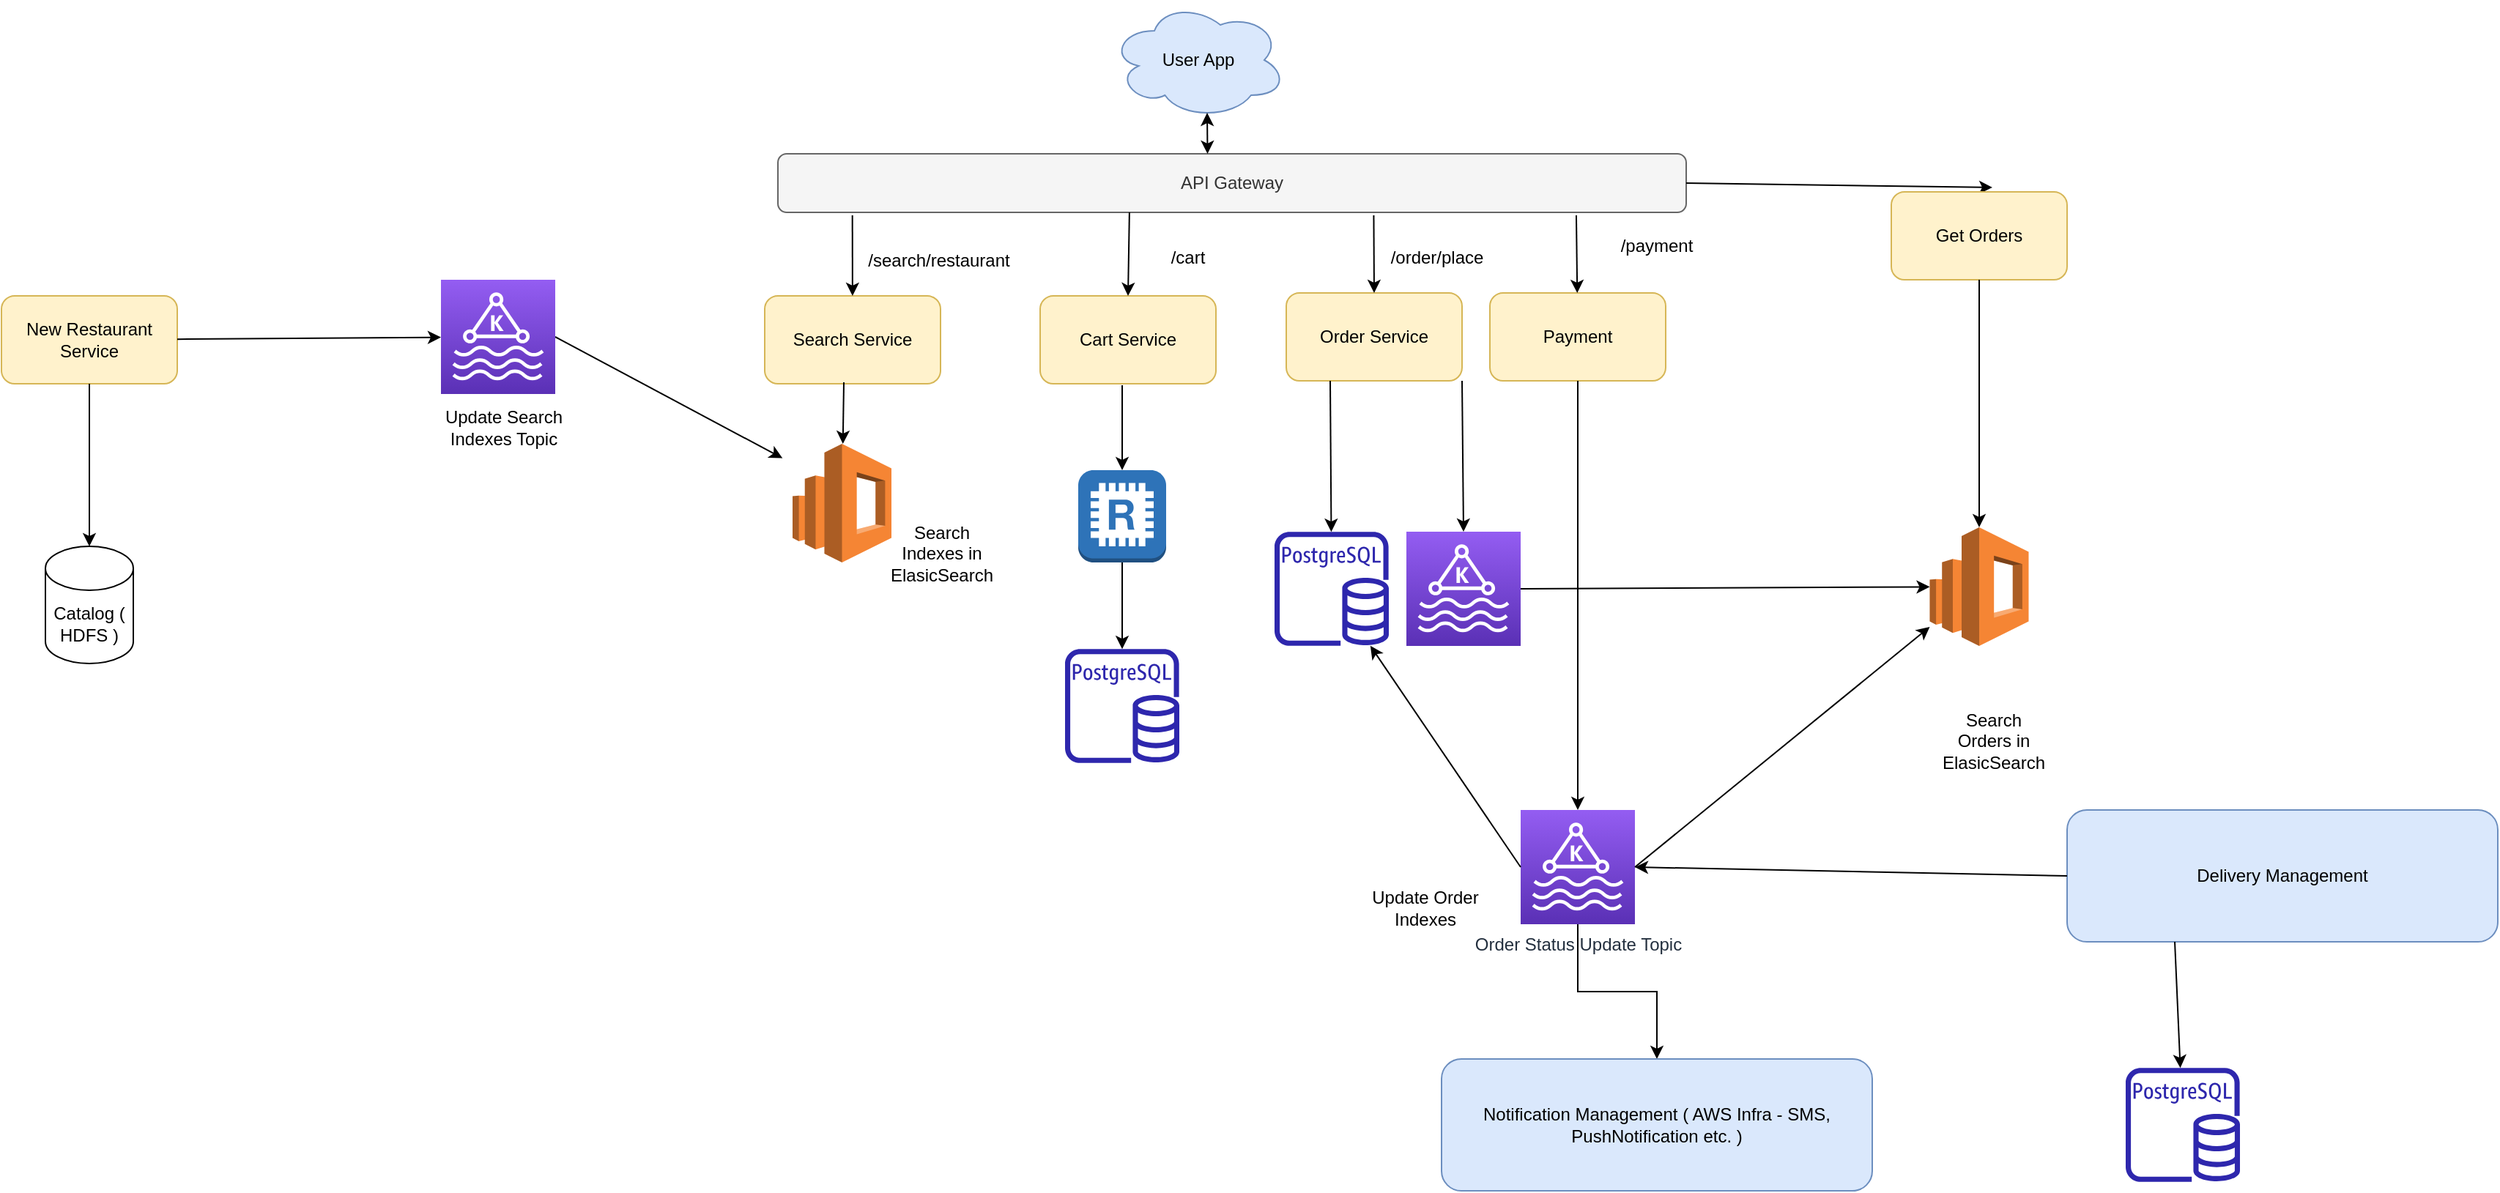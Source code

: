 <mxfile version="18.2.0"><diagram id="wnJz8kT59XUkkc-jXowL" name="Page-1"><mxGraphModel dx="1636" dy="1523" grid="1" gridSize="10" guides="1" tooltips="1" connect="1" arrows="1" fold="1" page="1" pageScale="1" pageWidth="850" pageHeight="1100" math="0" shadow="0"><root><mxCell id="0"/><mxCell id="1" parent="0"/><mxCell id="sgyjoKGfFcgplxuwhduN-1" value="User App" style="ellipse;shape=cloud;whiteSpace=wrap;html=1;fillColor=#dae8fc;strokeColor=#6c8ebf;" vertex="1" parent="1"><mxGeometry x="417" y="-2" width="120" height="80" as="geometry"/></mxCell><mxCell id="sgyjoKGfFcgplxuwhduN-2" value="API Gateway" style="rounded=1;whiteSpace=wrap;html=1;fillColor=#f5f5f5;fontColor=#333333;strokeColor=#666666;" vertex="1" parent="1"><mxGeometry x="190" y="102" width="620" height="40" as="geometry"/></mxCell><mxCell id="sgyjoKGfFcgplxuwhduN-3" value="Search Service" style="rounded=1;whiteSpace=wrap;html=1;fillColor=#fff2cc;strokeColor=#d6b656;" vertex="1" parent="1"><mxGeometry x="181" y="199" width="120" height="60" as="geometry"/></mxCell><mxCell id="sgyjoKGfFcgplxuwhduN-4" value="" style="endArrow=classic;html=1;rounded=0;exitX=0.082;exitY=1.05;exitDx=0;exitDy=0;exitPerimeter=0;" edge="1" parent="1" source="sgyjoKGfFcgplxuwhduN-2" target="sgyjoKGfFcgplxuwhduN-3"><mxGeometry width="50" height="50" relative="1" as="geometry"><mxPoint x="470" y="250" as="sourcePoint"/><mxPoint x="520" y="200" as="targetPoint"/></mxGeometry></mxCell><mxCell id="sgyjoKGfFcgplxuwhduN-5" value="/search/restaurant" style="text;html=1;strokeColor=none;fillColor=none;align=center;verticalAlign=middle;whiteSpace=wrap;rounded=0;" vertex="1" parent="1"><mxGeometry x="270" y="160" width="60" height="30" as="geometry"/></mxCell><mxCell id="sgyjoKGfFcgplxuwhduN-7" value="" style="endArrow=classic;startArrow=classic;html=1;rounded=0;exitX=0.55;exitY=0.95;exitDx=0;exitDy=0;exitPerimeter=0;entryX=0.473;entryY=0;entryDx=0;entryDy=0;entryPerimeter=0;" edge="1" parent="1" source="sgyjoKGfFcgplxuwhduN-1" target="sgyjoKGfFcgplxuwhduN-2"><mxGeometry width="50" height="50" relative="1" as="geometry"><mxPoint x="470" y="250" as="sourcePoint"/><mxPoint x="520" y="200" as="targetPoint"/></mxGeometry></mxCell><mxCell id="sgyjoKGfFcgplxuwhduN-10" value="" style="endArrow=classic;html=1;rounded=0;exitX=0.45;exitY=0.983;exitDx=0;exitDy=0;exitPerimeter=0;" edge="1" parent="1" source="sgyjoKGfFcgplxuwhduN-3" target="sgyjoKGfFcgplxuwhduN-19"><mxGeometry width="50" height="50" relative="1" as="geometry"><mxPoint x="250.84" y="154" as="sourcePoint"/><mxPoint x="234.5" y="300" as="targetPoint"/></mxGeometry></mxCell><mxCell id="sgyjoKGfFcgplxuwhduN-12" value="Catalog ( HDFS )" style="shape=cylinder3;whiteSpace=wrap;html=1;boundedLbl=1;backgroundOutline=1;size=15;" vertex="1" parent="1"><mxGeometry x="-310" y="370" width="60" height="80" as="geometry"/></mxCell><mxCell id="sgyjoKGfFcgplxuwhduN-15" value="New Restaurant Service" style="rounded=1;whiteSpace=wrap;html=1;fillColor=#fff2cc;strokeColor=#d6b656;" vertex="1" parent="1"><mxGeometry x="-340" y="199" width="120" height="60" as="geometry"/></mxCell><mxCell id="sgyjoKGfFcgplxuwhduN-16" value="" style="endArrow=classic;html=1;rounded=0;exitX=0.5;exitY=1;exitDx=0;exitDy=0;" edge="1" parent="1" source="sgyjoKGfFcgplxuwhduN-15" target="sgyjoKGfFcgplxuwhduN-12"><mxGeometry width="50" height="50" relative="1" as="geometry"><mxPoint x="-270" y="260" as="sourcePoint"/><mxPoint x="20" y="270" as="targetPoint"/></mxGeometry></mxCell><mxCell id="sgyjoKGfFcgplxuwhduN-17" value="" style="endArrow=classic;html=1;rounded=0;" edge="1" parent="1" source="sgyjoKGfFcgplxuwhduN-15" target="sgyjoKGfFcgplxuwhduN-21"><mxGeometry width="50" height="50" relative="1" as="geometry"><mxPoint x="-30" y="320" as="sourcePoint"/><mxPoint x="-60" y="229" as="targetPoint"/></mxGeometry></mxCell><mxCell id="sgyjoKGfFcgplxuwhduN-18" value="" style="endArrow=classic;html=1;rounded=0;exitX=1;exitY=0.5;exitDx=0;exitDy=0;exitPerimeter=0;" edge="1" parent="1" source="sgyjoKGfFcgplxuwhduN-21"><mxGeometry width="50" height="50" relative="1" as="geometry"><mxPoint x="60" y="229" as="sourcePoint"/><mxPoint x="193.17" y="309.822" as="targetPoint"/></mxGeometry></mxCell><mxCell id="sgyjoKGfFcgplxuwhduN-19" value="" style="outlineConnect=0;dashed=0;verticalLabelPosition=bottom;verticalAlign=top;align=center;html=1;shape=mxgraph.aws3.elasticsearch_service;fillColor=#F58534;gradientColor=none;" vertex="1" parent="1"><mxGeometry x="200" y="300" width="67.5" height="81" as="geometry"/></mxCell><mxCell id="sgyjoKGfFcgplxuwhduN-20" value="Search Indexes in ElasicSearch" style="text;html=1;strokeColor=none;fillColor=none;align=center;verticalAlign=middle;whiteSpace=wrap;rounded=0;" vertex="1" parent="1"><mxGeometry x="272" y="360" width="60" height="30" as="geometry"/></mxCell><mxCell id="sgyjoKGfFcgplxuwhduN-21" value="" style="sketch=0;points=[[0,0,0],[0.25,0,0],[0.5,0,0],[0.75,0,0],[1,0,0],[0,1,0],[0.25,1,0],[0.5,1,0],[0.75,1,0],[1,1,0],[0,0.25,0],[0,0.5,0],[0,0.75,0],[1,0.25,0],[1,0.5,0],[1,0.75,0]];outlineConnect=0;fontColor=#232F3E;gradientColor=#945DF2;gradientDirection=north;fillColor=#5A30B5;strokeColor=#ffffff;dashed=0;verticalLabelPosition=bottom;verticalAlign=top;align=center;html=1;fontSize=12;fontStyle=0;aspect=fixed;shape=mxgraph.aws4.resourceIcon;resIcon=mxgraph.aws4.managed_streaming_for_kafka;" vertex="1" parent="1"><mxGeometry x="-40" y="188" width="78" height="78" as="geometry"/></mxCell><mxCell id="sgyjoKGfFcgplxuwhduN-23" value="Cart Service" style="rounded=1;whiteSpace=wrap;html=1;fillColor=#fff2cc;strokeColor=#d6b656;" vertex="1" parent="1"><mxGeometry x="369" y="199" width="120" height="60" as="geometry"/></mxCell><mxCell id="sgyjoKGfFcgplxuwhduN-25" value="" style="endArrow=classic;html=1;rounded=0;exitX=0.387;exitY=1;exitDx=0;exitDy=0;exitPerimeter=0;entryX=0.5;entryY=0;entryDx=0;entryDy=0;" edge="1" parent="1" source="sgyjoKGfFcgplxuwhduN-2" target="sgyjoKGfFcgplxuwhduN-23"><mxGeometry width="50" height="50" relative="1" as="geometry"><mxPoint x="260.84" y="164" as="sourcePoint"/><mxPoint x="260.944" y="219" as="targetPoint"/></mxGeometry></mxCell><mxCell id="sgyjoKGfFcgplxuwhduN-26" value="/cart" style="text;html=1;strokeColor=none;fillColor=none;align=center;verticalAlign=middle;whiteSpace=wrap;rounded=0;" vertex="1" parent="1"><mxGeometry x="440" y="158" width="60" height="30" as="geometry"/></mxCell><mxCell id="sgyjoKGfFcgplxuwhduN-27" value="" style="outlineConnect=0;dashed=0;verticalLabelPosition=bottom;verticalAlign=top;align=center;html=1;shape=mxgraph.aws3.redis;fillColor=#2E73B8;gradientColor=none;" vertex="1" parent="1"><mxGeometry x="395" y="318" width="60" height="63" as="geometry"/></mxCell><mxCell id="sgyjoKGfFcgplxuwhduN-28" value="" style="endArrow=classic;html=1;rounded=0;" edge="1" parent="1" target="sgyjoKGfFcgplxuwhduN-27"><mxGeometry width="50" height="50" relative="1" as="geometry"><mxPoint x="425" y="260" as="sourcePoint"/><mxPoint x="244.363" y="310" as="targetPoint"/></mxGeometry></mxCell><mxCell id="sgyjoKGfFcgplxuwhduN-29" value="" style="sketch=0;outlineConnect=0;fontColor=#232F3E;gradientColor=none;fillColor=#2E27AD;strokeColor=none;dashed=0;verticalLabelPosition=bottom;verticalAlign=top;align=center;html=1;fontSize=12;fontStyle=0;aspect=fixed;pointerEvents=1;shape=mxgraph.aws4.rds_postgresql_instance;" vertex="1" parent="1"><mxGeometry x="386" y="440" width="78" height="78" as="geometry"/></mxCell><mxCell id="sgyjoKGfFcgplxuwhduN-30" value="" style="endArrow=classic;html=1;rounded=0;exitX=0.5;exitY=1;exitDx=0;exitDy=0;exitPerimeter=0;" edge="1" parent="1" source="sgyjoKGfFcgplxuwhduN-27" target="sgyjoKGfFcgplxuwhduN-29"><mxGeometry width="50" height="50" relative="1" as="geometry"><mxPoint x="440" y="400" as="sourcePoint"/><mxPoint x="490" y="350" as="targetPoint"/></mxGeometry></mxCell><mxCell id="sgyjoKGfFcgplxuwhduN-31" value="Order Service" style="rounded=1;whiteSpace=wrap;html=1;fillColor=#fff2cc;strokeColor=#d6b656;" vertex="1" parent="1"><mxGeometry x="537" y="197" width="120" height="60" as="geometry"/></mxCell><mxCell id="sgyjoKGfFcgplxuwhduN-32" value="" style="endArrow=classic;html=1;rounded=0;exitX=0.656;exitY=1.05;exitDx=0;exitDy=0;exitPerimeter=0;entryX=0.5;entryY=0;entryDx=0;entryDy=0;" edge="1" parent="1" source="sgyjoKGfFcgplxuwhduN-2" target="sgyjoKGfFcgplxuwhduN-31"><mxGeometry width="50" height="50" relative="1" as="geometry"><mxPoint x="439.94" y="152" as="sourcePoint"/><mxPoint x="439" y="209" as="targetPoint"/></mxGeometry></mxCell><mxCell id="sgyjoKGfFcgplxuwhduN-33" value="/order/place" style="text;html=1;strokeColor=none;fillColor=none;align=center;verticalAlign=middle;whiteSpace=wrap;rounded=0;" vertex="1" parent="1"><mxGeometry x="610" y="158" width="60" height="30" as="geometry"/></mxCell><mxCell id="sgyjoKGfFcgplxuwhduN-34" value="" style="sketch=0;outlineConnect=0;fontColor=#232F3E;gradientColor=none;fillColor=#2E27AD;strokeColor=none;dashed=0;verticalLabelPosition=bottom;verticalAlign=top;align=center;html=1;fontSize=12;fontStyle=0;aspect=fixed;pointerEvents=1;shape=mxgraph.aws4.rds_postgresql_instance;" vertex="1" parent="1"><mxGeometry x="529" y="360" width="78" height="78" as="geometry"/></mxCell><mxCell id="sgyjoKGfFcgplxuwhduN-35" value="" style="endArrow=classic;html=1;rounded=0;exitX=0.25;exitY=1;exitDx=0;exitDy=0;" edge="1" parent="1" source="sgyjoKGfFcgplxuwhduN-31" target="sgyjoKGfFcgplxuwhduN-34"><mxGeometry width="50" height="50" relative="1" as="geometry"><mxPoint x="500" y="350" as="sourcePoint"/><mxPoint x="550" y="300" as="targetPoint"/></mxGeometry></mxCell><mxCell id="sgyjoKGfFcgplxuwhduN-36" value="" style="outlineConnect=0;dashed=0;verticalLabelPosition=bottom;verticalAlign=top;align=center;html=1;shape=mxgraph.aws3.elasticsearch_service;fillColor=#F58534;gradientColor=none;" vertex="1" parent="1"><mxGeometry x="976.25" y="357" width="67.5" height="81" as="geometry"/></mxCell><mxCell id="sgyjoKGfFcgplxuwhduN-37" value="" style="endArrow=classic;html=1;rounded=0;exitX=1;exitY=0.5;exitDx=0;exitDy=0;entryX=0.575;entryY=-0.05;entryDx=0;entryDy=0;entryPerimeter=0;" edge="1" parent="1" source="sgyjoKGfFcgplxuwhduN-2" target="sgyjoKGfFcgplxuwhduN-38"><mxGeometry width="50" height="50" relative="1" as="geometry"><mxPoint x="560" y="380" as="sourcePoint"/><mxPoint x="790" y="200" as="targetPoint"/></mxGeometry></mxCell><mxCell id="sgyjoKGfFcgplxuwhduN-38" value="Get Orders" style="rounded=1;whiteSpace=wrap;html=1;fillColor=#fff2cc;strokeColor=#d6b656;" vertex="1" parent="1"><mxGeometry x="950" y="128" width="120" height="60" as="geometry"/></mxCell><mxCell id="sgyjoKGfFcgplxuwhduN-39" value="" style="endArrow=classic;html=1;rounded=0;exitX=0.5;exitY=1;exitDx=0;exitDy=0;" edge="1" parent="1" source="sgyjoKGfFcgplxuwhduN-38" target="sgyjoKGfFcgplxuwhduN-36"><mxGeometry width="50" height="50" relative="1" as="geometry"><mxPoint x="560" y="320" as="sourcePoint"/><mxPoint x="610" y="270" as="targetPoint"/></mxGeometry></mxCell><mxCell id="sgyjoKGfFcgplxuwhduN-40" value="Search Orders in ElasicSearch" style="text;html=1;strokeColor=none;fillColor=none;align=center;verticalAlign=middle;whiteSpace=wrap;rounded=0;" vertex="1" parent="1"><mxGeometry x="990" y="488" width="60" height="30" as="geometry"/></mxCell><mxCell id="sgyjoKGfFcgplxuwhduN-41" value="" style="sketch=0;points=[[0,0,0],[0.25,0,0],[0.5,0,0],[0.75,0,0],[1,0,0],[0,1,0],[0.25,1,0],[0.5,1,0],[0.75,1,0],[1,1,0],[0,0.25,0],[0,0.5,0],[0,0.75,0],[1,0.25,0],[1,0.5,0],[1,0.75,0]];outlineConnect=0;fontColor=#232F3E;gradientColor=#945DF2;gradientDirection=north;fillColor=#5A30B5;strokeColor=#ffffff;dashed=0;verticalLabelPosition=bottom;verticalAlign=top;align=center;html=1;fontSize=12;fontStyle=0;aspect=fixed;shape=mxgraph.aws4.resourceIcon;resIcon=mxgraph.aws4.managed_streaming_for_kafka;" vertex="1" parent="1"><mxGeometry x="619" y="360" width="78" height="78" as="geometry"/></mxCell><mxCell id="sgyjoKGfFcgplxuwhduN-42" value="" style="endArrow=classic;html=1;rounded=0;entryX=0.5;entryY=0;entryDx=0;entryDy=0;entryPerimeter=0;exitX=1;exitY=1;exitDx=0;exitDy=0;" edge="1" parent="1" source="sgyjoKGfFcgplxuwhduN-31" target="sgyjoKGfFcgplxuwhduN-41"><mxGeometry width="50" height="50" relative="1" as="geometry"><mxPoint x="577" y="267" as="sourcePoint"/><mxPoint x="577.726" y="370.098" as="targetPoint"/></mxGeometry></mxCell><mxCell id="sgyjoKGfFcgplxuwhduN-43" value="Update Search Indexes Topic" style="text;html=1;strokeColor=none;fillColor=none;align=center;verticalAlign=middle;whiteSpace=wrap;rounded=0;" vertex="1" parent="1"><mxGeometry x="-52" y="274" width="110" height="30" as="geometry"/></mxCell><mxCell id="sgyjoKGfFcgplxuwhduN-44" value="Update Order Indexes" style="text;html=1;strokeColor=none;fillColor=none;align=center;verticalAlign=middle;whiteSpace=wrap;rounded=0;" vertex="1" parent="1"><mxGeometry x="577" y="602" width="110" height="30" as="geometry"/></mxCell><mxCell id="sgyjoKGfFcgplxuwhduN-45" value="" style="endArrow=classic;html=1;rounded=0;exitX=1;exitY=0.5;exitDx=0;exitDy=0;exitPerimeter=0;" edge="1" parent="1" source="sgyjoKGfFcgplxuwhduN-41" target="sgyjoKGfFcgplxuwhduN-36"><mxGeometry width="50" height="50" relative="1" as="geometry"><mxPoint x="435" y="270" as="sourcePoint"/><mxPoint x="435" y="328" as="targetPoint"/></mxGeometry></mxCell><mxCell id="sgyjoKGfFcgplxuwhduN-46" value="Payment" style="rounded=1;whiteSpace=wrap;html=1;fillColor=#fff2cc;strokeColor=#d6b656;" vertex="1" parent="1"><mxGeometry x="676" y="197" width="120" height="60" as="geometry"/></mxCell><mxCell id="sgyjoKGfFcgplxuwhduN-52" value="" style="edgeStyle=orthogonalEdgeStyle;rounded=0;orthogonalLoop=1;jettySize=auto;html=1;" edge="1" parent="1" source="sgyjoKGfFcgplxuwhduN-47" target="sgyjoKGfFcgplxuwhduN-51"><mxGeometry relative="1" as="geometry"/></mxCell><mxCell id="sgyjoKGfFcgplxuwhduN-47" value="Order Status Update Topic" style="sketch=0;points=[[0,0,0],[0.25,0,0],[0.5,0,0],[0.75,0,0],[1,0,0],[0,1,0],[0.25,1,0],[0.5,1,0],[0.75,1,0],[1,1,0],[0,0.25,0],[0,0.5,0],[0,0.75,0],[1,0.25,0],[1,0.5,0],[1,0.75,0]];outlineConnect=0;fontColor=#232F3E;gradientColor=#945DF2;gradientDirection=north;fillColor=#5A30B5;strokeColor=#ffffff;dashed=0;verticalLabelPosition=bottom;verticalAlign=top;align=center;html=1;fontSize=12;fontStyle=0;aspect=fixed;shape=mxgraph.aws4.resourceIcon;resIcon=mxgraph.aws4.managed_streaming_for_kafka;" vertex="1" parent="1"><mxGeometry x="697" y="550" width="78" height="78" as="geometry"/></mxCell><mxCell id="sgyjoKGfFcgplxuwhduN-48" value="/payment" style="text;html=1;strokeColor=none;fillColor=none;align=center;verticalAlign=middle;whiteSpace=wrap;rounded=0;" vertex="1" parent="1"><mxGeometry x="760" y="150" width="60" height="30" as="geometry"/></mxCell><mxCell id="sgyjoKGfFcgplxuwhduN-49" value="" style="endArrow=classic;html=1;rounded=0;exitX=0.879;exitY=1.05;exitDx=0;exitDy=0;exitPerimeter=0;" edge="1" parent="1" source="sgyjoKGfFcgplxuwhduN-2" target="sgyjoKGfFcgplxuwhduN-46"><mxGeometry width="50" height="50" relative="1" as="geometry"><mxPoint x="606.72" y="154" as="sourcePoint"/><mxPoint x="607" y="207" as="targetPoint"/></mxGeometry></mxCell><mxCell id="sgyjoKGfFcgplxuwhduN-50" value="" style="endArrow=classic;html=1;rounded=0;exitX=0.5;exitY=1;exitDx=0;exitDy=0;" edge="1" parent="1" source="sgyjoKGfFcgplxuwhduN-46" target="sgyjoKGfFcgplxuwhduN-47"><mxGeometry width="50" height="50" relative="1" as="geometry"><mxPoint x="637" y="267" as="sourcePoint"/><mxPoint x="641" y="528" as="targetPoint"/></mxGeometry></mxCell><mxCell id="sgyjoKGfFcgplxuwhduN-51" value="Notification Management ( AWS Infra - SMS, PushNotification etc. )" style="rounded=1;whiteSpace=wrap;html=1;fillColor=#dae8fc;strokeColor=#6c8ebf;" vertex="1" parent="1"><mxGeometry x="643" y="720" width="294" height="90" as="geometry"/></mxCell><mxCell id="sgyjoKGfFcgplxuwhduN-53" value="" style="endArrow=classic;html=1;rounded=0;exitX=1;exitY=0.5;exitDx=0;exitDy=0;exitPerimeter=0;" edge="1" parent="1" source="sgyjoKGfFcgplxuwhduN-47" target="sgyjoKGfFcgplxuwhduN-36"><mxGeometry width="50" height="50" relative="1" as="geometry"><mxPoint x="750" y="570" as="sourcePoint"/><mxPoint x="800" y="520" as="targetPoint"/></mxGeometry></mxCell><mxCell id="sgyjoKGfFcgplxuwhduN-54" value="" style="endArrow=classic;html=1;rounded=0;exitX=0;exitY=0.5;exitDx=0;exitDy=0;exitPerimeter=0;" edge="1" parent="1" source="sgyjoKGfFcgplxuwhduN-47" target="sgyjoKGfFcgplxuwhduN-34"><mxGeometry width="50" height="50" relative="1" as="geometry"><mxPoint x="690" y="440" as="sourcePoint"/><mxPoint x="740" y="390" as="targetPoint"/></mxGeometry></mxCell><mxCell id="sgyjoKGfFcgplxuwhduN-55" value="Delivery Management" style="rounded=1;whiteSpace=wrap;html=1;fillColor=#dae8fc;strokeColor=#6c8ebf;" vertex="1" parent="1"><mxGeometry x="1070" y="550" width="294" height="90" as="geometry"/></mxCell><mxCell id="sgyjoKGfFcgplxuwhduN-56" value="" style="endArrow=classic;html=1;rounded=0;exitX=0;exitY=0.5;exitDx=0;exitDy=0;entryX=1;entryY=0.5;entryDx=0;entryDy=0;entryPerimeter=0;" edge="1" parent="1" source="sgyjoKGfFcgplxuwhduN-55" target="sgyjoKGfFcgplxuwhduN-47"><mxGeometry width="50" height="50" relative="1" as="geometry"><mxPoint x="1030" y="550" as="sourcePoint"/><mxPoint x="770" y="580" as="targetPoint"/></mxGeometry></mxCell><object label="" id="sgyjoKGfFcgplxuwhduN-58"><mxCell style="sketch=0;outlineConnect=0;fontColor=#232F3E;gradientColor=none;fillColor=#2E27AD;strokeColor=none;dashed=0;verticalLabelPosition=bottom;verticalAlign=top;align=center;html=1;fontSize=12;fontStyle=0;aspect=fixed;pointerEvents=1;shape=mxgraph.aws4.rds_postgresql_instance;" vertex="1" parent="1"><mxGeometry x="1110" y="726" width="78" height="78" as="geometry"/></mxCell></object><mxCell id="sgyjoKGfFcgplxuwhduN-59" value="" style="endArrow=classic;html=1;rounded=0;exitX=0.25;exitY=1;exitDx=0;exitDy=0;" edge="1" parent="1" source="sgyjoKGfFcgplxuwhduN-55" target="sgyjoKGfFcgplxuwhduN-58"><mxGeometry width="50" height="50" relative="1" as="geometry"><mxPoint x="930" y="660" as="sourcePoint"/><mxPoint x="980" y="610" as="targetPoint"/></mxGeometry></mxCell></root></mxGraphModel></diagram></mxfile>
